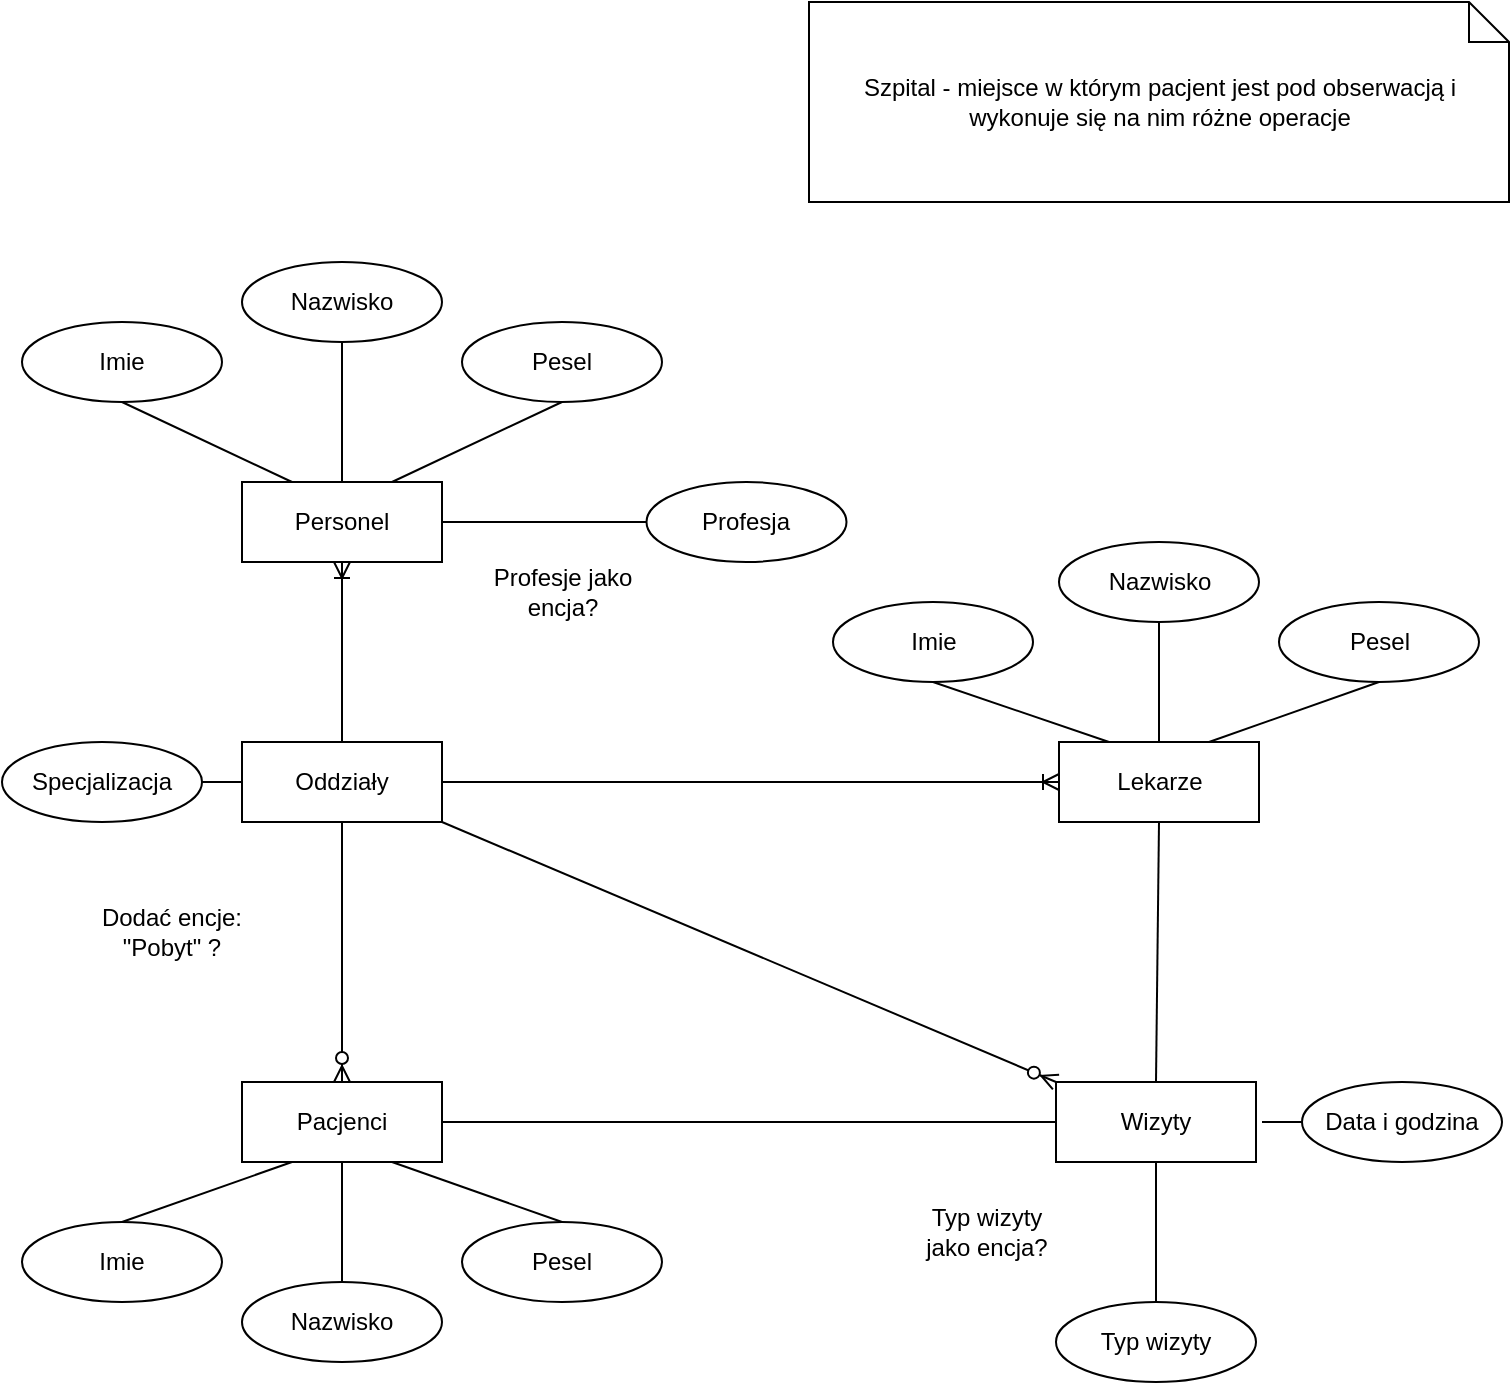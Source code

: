 <mxfile version="28.2.7">
  <diagram name="Strona-1" id="-lppfFUoyn-VrW0Z16MD">
    <mxGraphModel dx="341" dy="763" grid="1" gridSize="10" guides="1" tooltips="1" connect="1" arrows="1" fold="1" page="1" pageScale="1" pageWidth="827" pageHeight="1169" math="0" shadow="0">
      <root>
        <mxCell id="0" />
        <mxCell id="1" parent="0" />
        <mxCell id="iFF9OEFAJBV_8C1rozDQ-1" value="Lekarze" style="whiteSpace=wrap;html=1;align=center;" parent="1" vertex="1">
          <mxGeometry x="548.5" y="410" width="100" height="40" as="geometry" />
        </mxCell>
        <mxCell id="iFF9OEFAJBV_8C1rozDQ-2" value="Pacjenci" style="whiteSpace=wrap;html=1;align=center;" parent="1" vertex="1">
          <mxGeometry x="140" y="580" width="100" height="40" as="geometry" />
        </mxCell>
        <mxCell id="iFF9OEFAJBV_8C1rozDQ-3" value="Szpital - miejsce w którym pacjent jest pod obserwacją i wykonuje się na nim różne operacje" style="shape=note;size=20;whiteSpace=wrap;html=1;" parent="1" vertex="1">
          <mxGeometry x="423.5" y="40" width="350" height="100" as="geometry" />
        </mxCell>
        <mxCell id="iFF9OEFAJBV_8C1rozDQ-5" value="Wizyty" style="whiteSpace=wrap;html=1;align=center;" parent="1" vertex="1">
          <mxGeometry x="547" y="580" width="100" height="40" as="geometry" />
        </mxCell>
        <mxCell id="iFF9OEFAJBV_8C1rozDQ-6" value="Imie" style="ellipse;whiteSpace=wrap;html=1;align=center;" parent="1" vertex="1">
          <mxGeometry x="30" y="650" width="100" height="40" as="geometry" />
        </mxCell>
        <mxCell id="iFF9OEFAJBV_8C1rozDQ-7" value="Nazwisko" style="ellipse;whiteSpace=wrap;html=1;align=center;" parent="1" vertex="1">
          <mxGeometry x="140" y="680" width="100" height="40" as="geometry" />
        </mxCell>
        <mxCell id="iFF9OEFAJBV_8C1rozDQ-9" value="" style="endArrow=none;html=1;rounded=0;exitX=0.25;exitY=1;exitDx=0;exitDy=0;entryX=0.5;entryY=0;entryDx=0;entryDy=0;" parent="1" source="iFF9OEFAJBV_8C1rozDQ-2" target="iFF9OEFAJBV_8C1rozDQ-6" edge="1">
          <mxGeometry relative="1" as="geometry">
            <mxPoint x="330" y="570" as="sourcePoint" />
            <mxPoint x="80" y="660" as="targetPoint" />
          </mxGeometry>
        </mxCell>
        <mxCell id="iFF9OEFAJBV_8C1rozDQ-11" value="" style="endArrow=none;html=1;rounded=0;exitX=0.5;exitY=1;exitDx=0;exitDy=0;entryX=0.5;entryY=0;entryDx=0;entryDy=0;" parent="1" source="iFF9OEFAJBV_8C1rozDQ-2" target="iFF9OEFAJBV_8C1rozDQ-7" edge="1">
          <mxGeometry relative="1" as="geometry">
            <mxPoint x="330" y="570" as="sourcePoint" />
            <mxPoint x="490" y="570" as="targetPoint" />
          </mxGeometry>
        </mxCell>
        <mxCell id="iFF9OEFAJBV_8C1rozDQ-13" value="Pesel" style="ellipse;whiteSpace=wrap;html=1;align=center;" parent="1" vertex="1">
          <mxGeometry x="250" y="650" width="100" height="40" as="geometry" />
        </mxCell>
        <mxCell id="iFF9OEFAJBV_8C1rozDQ-14" value="" style="endArrow=none;html=1;rounded=0;exitX=0.75;exitY=1;exitDx=0;exitDy=0;entryX=0.5;entryY=0;entryDx=0;entryDy=0;" parent="1" source="iFF9OEFAJBV_8C1rozDQ-2" target="iFF9OEFAJBV_8C1rozDQ-13" edge="1">
          <mxGeometry relative="1" as="geometry">
            <mxPoint x="215" y="510" as="sourcePoint" />
            <mxPoint x="300" y="660" as="targetPoint" />
          </mxGeometry>
        </mxCell>
        <mxCell id="iFF9OEFAJBV_8C1rozDQ-15" value="Imie" style="ellipse;whiteSpace=wrap;html=1;align=center;" parent="1" vertex="1">
          <mxGeometry x="435.5" y="340" width="100" height="40" as="geometry" />
        </mxCell>
        <mxCell id="iFF9OEFAJBV_8C1rozDQ-16" value="Nazwisko" style="ellipse;whiteSpace=wrap;html=1;align=center;" parent="1" vertex="1">
          <mxGeometry x="548.5" y="310" width="100" height="40" as="geometry" />
        </mxCell>
        <mxCell id="iFF9OEFAJBV_8C1rozDQ-17" value="" style="endArrow=none;html=1;rounded=0;exitX=0.25;exitY=0;exitDx=0;exitDy=0;entryX=0.5;entryY=1;entryDx=0;entryDy=0;" parent="1" source="iFF9OEFAJBV_8C1rozDQ-1" target="iFF9OEFAJBV_8C1rozDQ-15" edge="1">
          <mxGeometry relative="1" as="geometry">
            <mxPoint x="507.5" y="485" as="sourcePoint" />
            <mxPoint x="852.5" y="425" as="targetPoint" />
          </mxGeometry>
        </mxCell>
        <mxCell id="iFF9OEFAJBV_8C1rozDQ-18" value="" style="endArrow=none;html=1;rounded=0;exitX=0.5;exitY=0;exitDx=0;exitDy=0;entryX=0.5;entryY=1;entryDx=0;entryDy=0;" parent="1" source="iFF9OEFAJBV_8C1rozDQ-1" target="iFF9OEFAJBV_8C1rozDQ-16" edge="1">
          <mxGeometry relative="1" as="geometry">
            <mxPoint x="598.5" y="425" as="sourcePoint" />
            <mxPoint x="598.5" y="350" as="targetPoint" />
          </mxGeometry>
        </mxCell>
        <mxCell id="iFF9OEFAJBV_8C1rozDQ-19" value="Pesel" style="ellipse;whiteSpace=wrap;html=1;align=center;" parent="1" vertex="1">
          <mxGeometry x="658.5" y="340" width="100" height="40" as="geometry" />
        </mxCell>
        <mxCell id="iFF9OEFAJBV_8C1rozDQ-20" value="" style="endArrow=none;html=1;rounded=0;exitX=0.75;exitY=0;exitDx=0;exitDy=0;entryX=0.5;entryY=1;entryDx=0;entryDy=0;" parent="1" source="iFF9OEFAJBV_8C1rozDQ-1" target="iFF9OEFAJBV_8C1rozDQ-19" edge="1">
          <mxGeometry relative="1" as="geometry">
            <mxPoint x="623.5" y="425" as="sourcePoint" />
            <mxPoint x="708.5" y="370" as="targetPoint" />
          </mxGeometry>
        </mxCell>
        <mxCell id="iFF9OEFAJBV_8C1rozDQ-21" value="Typ wizyty" style="ellipse;whiteSpace=wrap;html=1;align=center;" parent="1" vertex="1">
          <mxGeometry x="547" y="690" width="100" height="40" as="geometry" />
        </mxCell>
        <mxCell id="iFF9OEFAJBV_8C1rozDQ-22" value="" style="endArrow=none;html=1;rounded=0;entryX=0.5;entryY=0;entryDx=0;entryDy=0;exitX=0.5;exitY=1;exitDx=0;exitDy=0;" parent="1" source="iFF9OEFAJBV_8C1rozDQ-5" target="iFF9OEFAJBV_8C1rozDQ-21" edge="1">
          <mxGeometry relative="1" as="geometry">
            <mxPoint x="407" y="610" as="sourcePoint" />
            <mxPoint x="567" y="610" as="targetPoint" />
          </mxGeometry>
        </mxCell>
        <mxCell id="iFF9OEFAJBV_8C1rozDQ-23" value="" style="endArrow=none;html=1;rounded=0;exitX=1;exitY=0.5;exitDx=0;exitDy=0;entryX=0;entryY=0.5;entryDx=0;entryDy=0;" parent="1" source="iFF9OEFAJBV_8C1rozDQ-2" target="iFF9OEFAJBV_8C1rozDQ-5" edge="1">
          <mxGeometry relative="1" as="geometry">
            <mxPoint x="330" y="510" as="sourcePoint" />
            <mxPoint x="490" y="510" as="targetPoint" />
          </mxGeometry>
        </mxCell>
        <mxCell id="iFF9OEFAJBV_8C1rozDQ-24" value="" style="endArrow=none;html=1;rounded=0;exitX=0.5;exitY=1;exitDx=0;exitDy=0;entryX=0.5;entryY=0;entryDx=0;entryDy=0;" parent="1" source="iFF9OEFAJBV_8C1rozDQ-1" target="iFF9OEFAJBV_8C1rozDQ-5" edge="1">
          <mxGeometry relative="1" as="geometry">
            <mxPoint x="330" y="510" as="sourcePoint" />
            <mxPoint x="490" y="510" as="targetPoint" />
          </mxGeometry>
        </mxCell>
        <mxCell id="iFF9OEFAJBV_8C1rozDQ-25" value="" style="endArrow=none;html=1;rounded=0;" parent="1" target="iFF9OEFAJBV_8C1rozDQ-26" edge="1">
          <mxGeometry relative="1" as="geometry">
            <mxPoint x="650" y="600" as="sourcePoint" />
            <mxPoint x="567" y="610" as="targetPoint" />
          </mxGeometry>
        </mxCell>
        <mxCell id="iFF9OEFAJBV_8C1rozDQ-26" value="Data i godzina" style="ellipse;whiteSpace=wrap;html=1;align=center;" parent="1" vertex="1">
          <mxGeometry x="670" y="580" width="100" height="40" as="geometry" />
        </mxCell>
        <mxCell id="iFF9OEFAJBV_8C1rozDQ-36" value="Oddziały" style="whiteSpace=wrap;html=1;align=center;" parent="1" vertex="1">
          <mxGeometry x="140" y="410" width="100" height="40" as="geometry" />
        </mxCell>
        <mxCell id="iFF9OEFAJBV_8C1rozDQ-41" value="" style="fontSize=12;html=1;endArrow=ERzeroToMany;endFill=1;rounded=0;exitX=0.5;exitY=1;exitDx=0;exitDy=0;" parent="1" source="iFF9OEFAJBV_8C1rozDQ-36" target="iFF9OEFAJBV_8C1rozDQ-2" edge="1">
          <mxGeometry width="100" height="100" relative="1" as="geometry">
            <mxPoint x="80" y="430" as="sourcePoint" />
            <mxPoint x="290" y="590" as="targetPoint" />
          </mxGeometry>
        </mxCell>
        <mxCell id="iFF9OEFAJBV_8C1rozDQ-42" value="" style="edgeStyle=entityRelationEdgeStyle;fontSize=12;html=1;endArrow=ERoneToMany;rounded=0;entryX=0;entryY=0.5;entryDx=0;entryDy=0;exitX=1;exitY=0.5;exitDx=0;exitDy=0;" parent="1" source="iFF9OEFAJBV_8C1rozDQ-36" target="iFF9OEFAJBV_8C1rozDQ-1" edge="1">
          <mxGeometry width="100" height="100" relative="1" as="geometry">
            <mxPoint x="450" y="480" as="sourcePoint" />
            <mxPoint x="450" y="500" as="targetPoint" />
          </mxGeometry>
        </mxCell>
        <mxCell id="iFF9OEFAJBV_8C1rozDQ-43" value="Personel" style="whiteSpace=wrap;html=1;align=center;" parent="1" vertex="1">
          <mxGeometry x="140" y="280" width="100" height="40" as="geometry" />
        </mxCell>
        <mxCell id="iFF9OEFAJBV_8C1rozDQ-44" value="" style="fontSize=12;html=1;endArrow=ERoneToMany;rounded=0;entryX=0.5;entryY=1;entryDx=0;entryDy=0;exitX=0.5;exitY=0;exitDx=0;exitDy=0;" parent="1" source="iFF9OEFAJBV_8C1rozDQ-36" target="iFF9OEFAJBV_8C1rozDQ-43" edge="1">
          <mxGeometry width="100" height="100" relative="1" as="geometry">
            <mxPoint x="350" y="550" as="sourcePoint" />
            <mxPoint x="450" y="450" as="targetPoint" />
          </mxGeometry>
        </mxCell>
        <mxCell id="iFF9OEFAJBV_8C1rozDQ-50" value="Imie" style="ellipse;whiteSpace=wrap;html=1;align=center;" parent="1" vertex="1">
          <mxGeometry x="30" y="200" width="100" height="40" as="geometry" />
        </mxCell>
        <mxCell id="iFF9OEFAJBV_8C1rozDQ-51" value="Nazwisko" style="ellipse;whiteSpace=wrap;html=1;align=center;" parent="1" vertex="1">
          <mxGeometry x="140" y="170" width="100" height="40" as="geometry" />
        </mxCell>
        <mxCell id="iFF9OEFAJBV_8C1rozDQ-52" value="" style="endArrow=none;html=1;rounded=0;exitX=0.25;exitY=0;exitDx=0;exitDy=0;entryX=0.5;entryY=1;entryDx=0;entryDy=0;" parent="1" source="iFF9OEFAJBV_8C1rozDQ-43" target="iFF9OEFAJBV_8C1rozDQ-50" edge="1">
          <mxGeometry relative="1" as="geometry">
            <mxPoint x="165" y="270" as="sourcePoint" />
            <mxPoint x="80" y="260" as="targetPoint" />
          </mxGeometry>
        </mxCell>
        <mxCell id="iFF9OEFAJBV_8C1rozDQ-53" value="" style="endArrow=none;html=1;rounded=0;exitX=0.5;exitY=0;exitDx=0;exitDy=0;entryX=0.5;entryY=1;entryDx=0;entryDy=0;" parent="1" source="iFF9OEFAJBV_8C1rozDQ-43" target="iFF9OEFAJBV_8C1rozDQ-51" edge="1">
          <mxGeometry relative="1" as="geometry">
            <mxPoint x="190" y="170" as="sourcePoint" />
            <mxPoint x="190" y="110" as="targetPoint" />
          </mxGeometry>
        </mxCell>
        <mxCell id="iFF9OEFAJBV_8C1rozDQ-54" value="Pesel" style="ellipse;whiteSpace=wrap;html=1;align=center;" parent="1" vertex="1">
          <mxGeometry x="250" y="200" width="100" height="40" as="geometry" />
        </mxCell>
        <mxCell id="iFF9OEFAJBV_8C1rozDQ-55" value="" style="endArrow=none;html=1;rounded=0;exitX=0.75;exitY=0;exitDx=0;exitDy=0;entryX=0.5;entryY=1;entryDx=0;entryDy=0;" parent="1" source="iFF9OEFAJBV_8C1rozDQ-43" target="iFF9OEFAJBV_8C1rozDQ-54" edge="1">
          <mxGeometry relative="1" as="geometry">
            <mxPoint x="215" y="270" as="sourcePoint" />
            <mxPoint x="300" y="260" as="targetPoint" />
          </mxGeometry>
        </mxCell>
        <mxCell id="iFF9OEFAJBV_8C1rozDQ-56" value="Profesja" style="ellipse;whiteSpace=wrap;html=1;align=center;" parent="1" vertex="1">
          <mxGeometry x="342.25" y="280" width="100" height="40" as="geometry" />
        </mxCell>
        <mxCell id="iFF9OEFAJBV_8C1rozDQ-57" value="" style="endArrow=none;html=1;rounded=0;exitX=1;exitY=0.5;exitDx=0;exitDy=0;entryX=0;entryY=0.5;entryDx=0;entryDy=0;" parent="1" source="iFF9OEFAJBV_8C1rozDQ-43" target="iFF9OEFAJBV_8C1rozDQ-56" edge="1">
          <mxGeometry relative="1" as="geometry">
            <mxPoint x="340" y="460" as="sourcePoint" />
            <mxPoint x="500" y="460" as="targetPoint" />
          </mxGeometry>
        </mxCell>
        <mxCell id="iFF9OEFAJBV_8C1rozDQ-59" value="" style="fontSize=12;html=1;endArrow=ERzeroToMany;endFill=1;rounded=0;exitX=1;exitY=1;exitDx=0;exitDy=0;entryX=0;entryY=0;entryDx=0;entryDy=0;" parent="1" source="iFF9OEFAJBV_8C1rozDQ-36" target="iFF9OEFAJBV_8C1rozDQ-5" edge="1">
          <mxGeometry width="100" height="100" relative="1" as="geometry">
            <mxPoint x="290" y="480" as="sourcePoint" />
            <mxPoint x="350" y="580" as="targetPoint" />
          </mxGeometry>
        </mxCell>
        <mxCell id="iFF9OEFAJBV_8C1rozDQ-62" value="Specjalizacja" style="ellipse;whiteSpace=wrap;html=1;align=center;" parent="1" vertex="1">
          <mxGeometry x="20" y="410" width="100" height="40" as="geometry" />
        </mxCell>
        <mxCell id="iFF9OEFAJBV_8C1rozDQ-63" value="" style="endArrow=none;html=1;rounded=0;exitX=1;exitY=0.5;exitDx=0;exitDy=0;entryX=0;entryY=0.5;entryDx=0;entryDy=0;" parent="1" source="iFF9OEFAJBV_8C1rozDQ-62" target="iFF9OEFAJBV_8C1rozDQ-36" edge="1">
          <mxGeometry relative="1" as="geometry">
            <mxPoint x="120" y="490" as="sourcePoint" />
            <mxPoint x="280" y="490" as="targetPoint" />
          </mxGeometry>
        </mxCell>
        <mxCell id="h32UhPElpWQiifjWwMZr-2" value="Dodać encje: &quot;Pobyt&quot; ?" style="text;html=1;whiteSpace=wrap;strokeColor=none;fillColor=none;align=center;verticalAlign=middle;rounded=0;" vertex="1" parent="1">
          <mxGeometry x="50" y="490" width="110" height="30" as="geometry" />
        </mxCell>
        <mxCell id="h32UhPElpWQiifjWwMZr-3" value="Profesje jako encja?" style="text;html=1;whiteSpace=wrap;strokeColor=none;fillColor=none;align=center;verticalAlign=middle;rounded=0;" vertex="1" parent="1">
          <mxGeometry x="257.75" y="320" width="84.5" height="30" as="geometry" />
        </mxCell>
        <mxCell id="h32UhPElpWQiifjWwMZr-4" value="Typ wizyty jako encja?" style="text;html=1;whiteSpace=wrap;strokeColor=none;fillColor=none;align=center;verticalAlign=middle;rounded=0;" vertex="1" parent="1">
          <mxGeometry x="475.5" y="640" width="73" height="30" as="geometry" />
        </mxCell>
      </root>
    </mxGraphModel>
  </diagram>
</mxfile>
